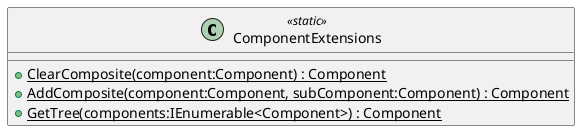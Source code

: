 @startuml
class ComponentExtensions <<static>> {
    + {static} ClearComposite(component:Component) : Component
    + {static} AddComposite(component:Component, subComponent:Component) : Component
    + {static} GetTree(components:IEnumerable<Component>) : Component
}
@enduml
